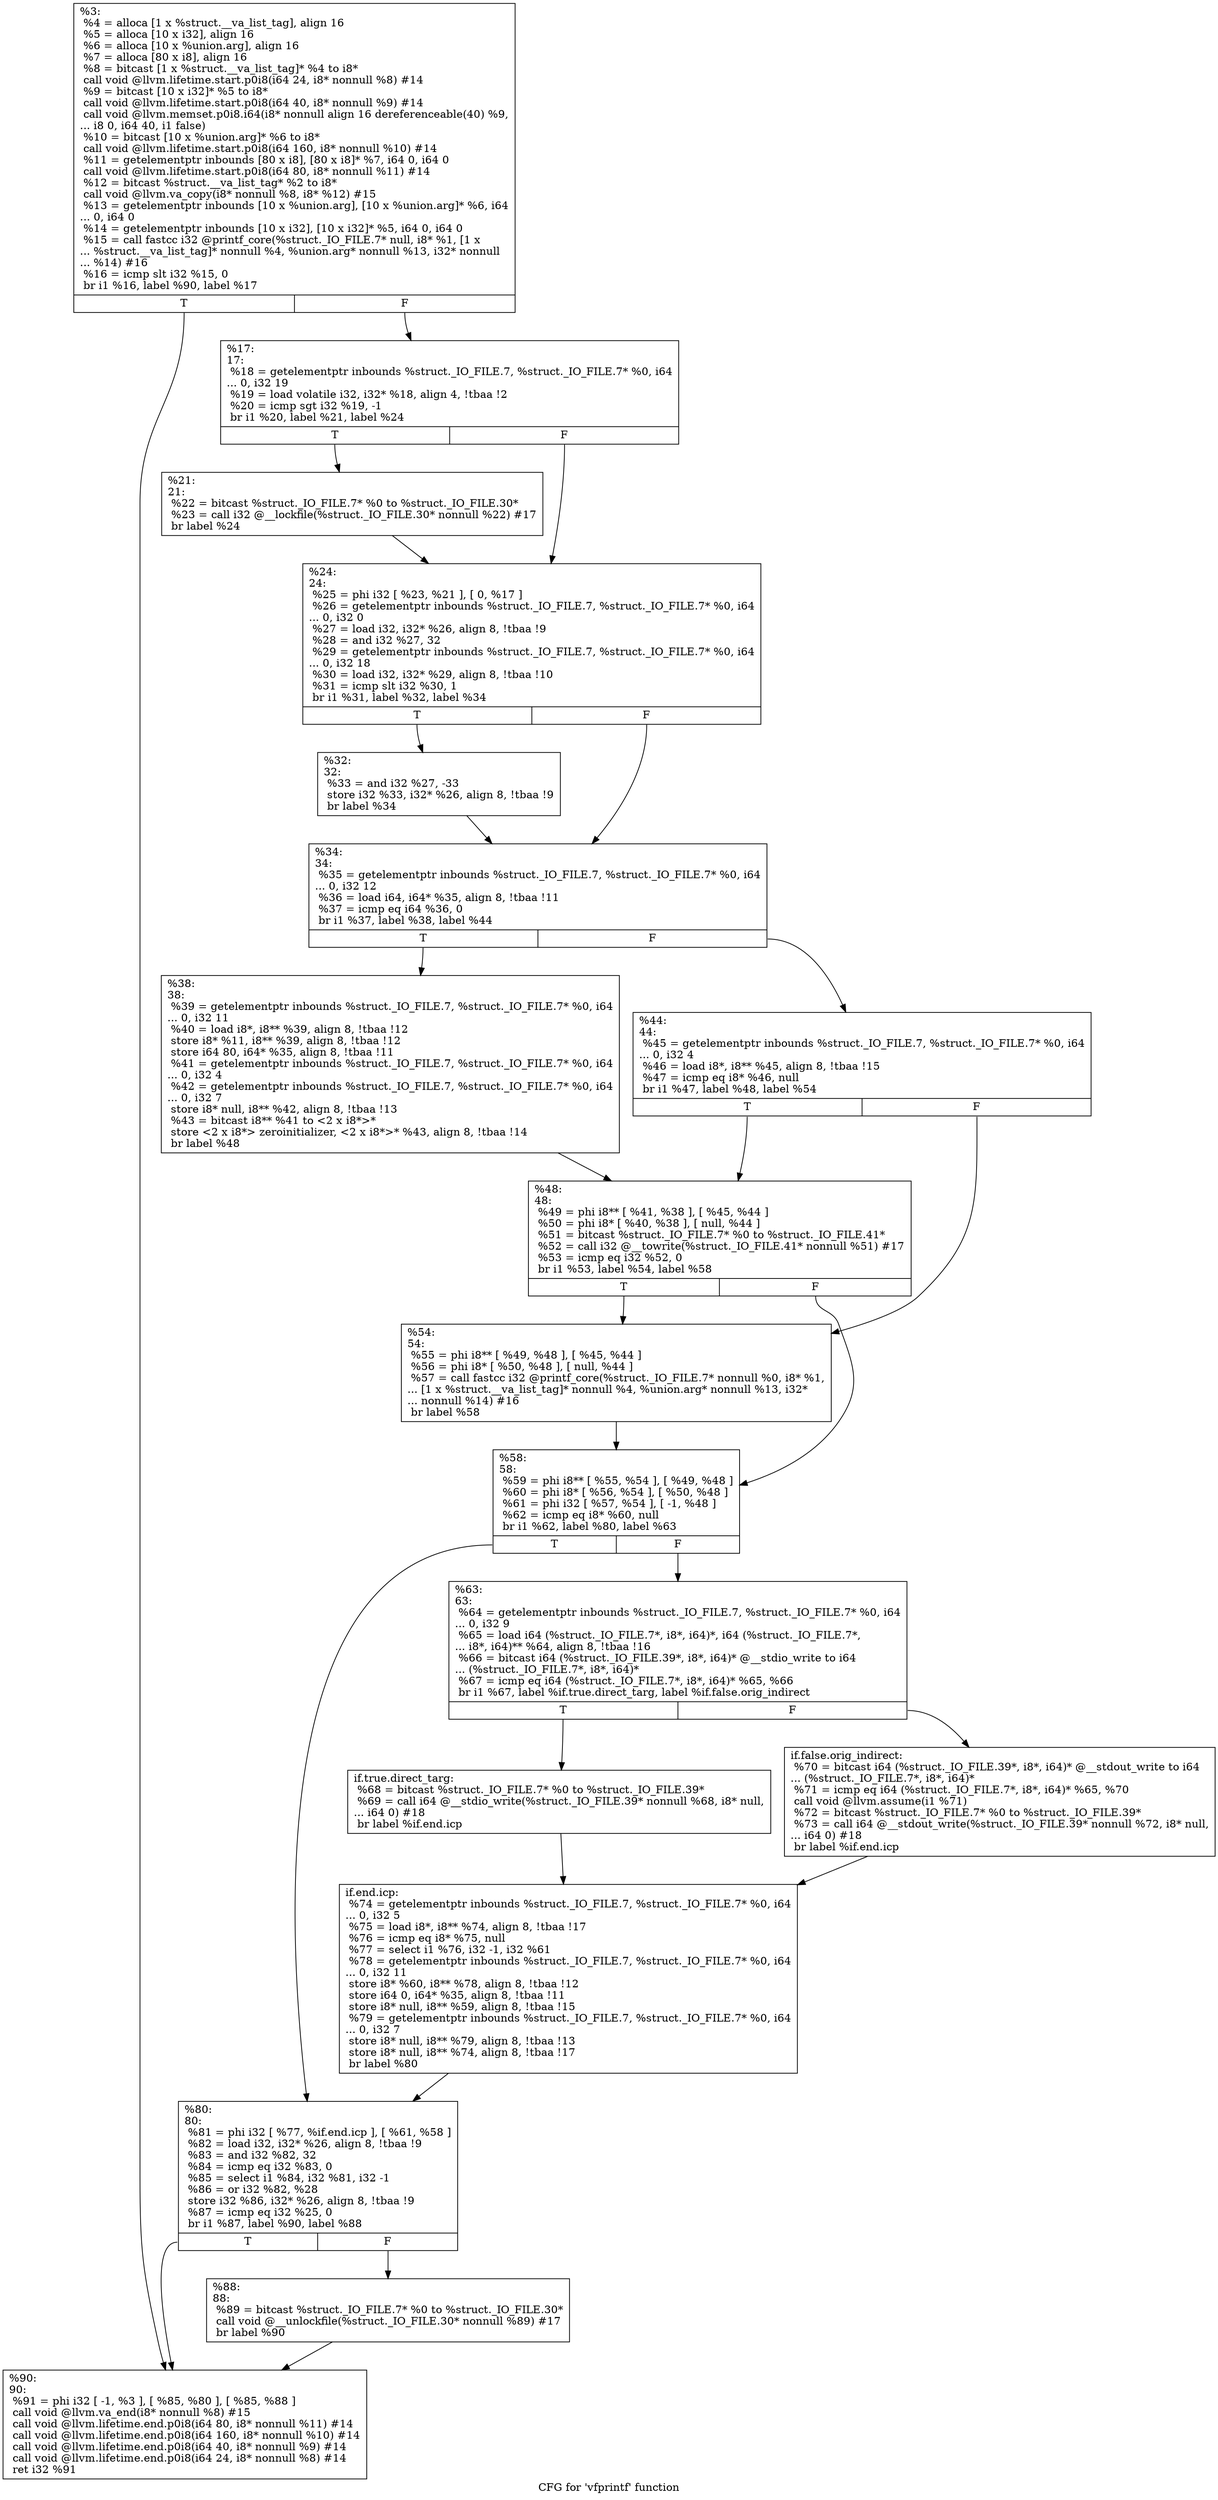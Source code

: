 digraph "CFG for 'vfprintf' function" {
	label="CFG for 'vfprintf' function";

	Node0x163b4c0 [shape=record,label="{%3:\l  %4 = alloca [1 x %struct.__va_list_tag], align 16\l  %5 = alloca [10 x i32], align 16\l  %6 = alloca [10 x %union.arg], align 16\l  %7 = alloca [80 x i8], align 16\l  %8 = bitcast [1 x %struct.__va_list_tag]* %4 to i8*\l  call void @llvm.lifetime.start.p0i8(i64 24, i8* nonnull %8) #14\l  %9 = bitcast [10 x i32]* %5 to i8*\l  call void @llvm.lifetime.start.p0i8(i64 40, i8* nonnull %9) #14\l  call void @llvm.memset.p0i8.i64(i8* nonnull align 16 dereferenceable(40) %9,\l... i8 0, i64 40, i1 false)\l  %10 = bitcast [10 x %union.arg]* %6 to i8*\l  call void @llvm.lifetime.start.p0i8(i64 160, i8* nonnull %10) #14\l  %11 = getelementptr inbounds [80 x i8], [80 x i8]* %7, i64 0, i64 0\l  call void @llvm.lifetime.start.p0i8(i64 80, i8* nonnull %11) #14\l  %12 = bitcast %struct.__va_list_tag* %2 to i8*\l  call void @llvm.va_copy(i8* nonnull %8, i8* %12) #15\l  %13 = getelementptr inbounds [10 x %union.arg], [10 x %union.arg]* %6, i64\l... 0, i64 0\l  %14 = getelementptr inbounds [10 x i32], [10 x i32]* %5, i64 0, i64 0\l  %15 = call fastcc i32 @printf_core(%struct._IO_FILE.7* null, i8* %1, [1 x\l... %struct.__va_list_tag]* nonnull %4, %union.arg* nonnull %13, i32* nonnull\l... %14) #16\l  %16 = icmp slt i32 %15, 0\l  br i1 %16, label %90, label %17\l|{<s0>T|<s1>F}}"];
	Node0x163b4c0:s0 -> Node0x163ba10;
	Node0x163b4c0:s1 -> Node0x163b510;
	Node0x163b510 [shape=record,label="{%17:\l17:                                               \l  %18 = getelementptr inbounds %struct._IO_FILE.7, %struct._IO_FILE.7* %0, i64\l... 0, i32 19\l  %19 = load volatile i32, i32* %18, align 4, !tbaa !2\l  %20 = icmp sgt i32 %19, -1\l  br i1 %20, label %21, label %24\l|{<s0>T|<s1>F}}"];
	Node0x163b510:s0 -> Node0x163b560;
	Node0x163b510:s1 -> Node0x163b5b0;
	Node0x163b560 [shape=record,label="{%21:\l21:                                               \l  %22 = bitcast %struct._IO_FILE.7* %0 to %struct._IO_FILE.30*\l  %23 = call i32 @__lockfile(%struct._IO_FILE.30* nonnull %22) #17\l  br label %24\l}"];
	Node0x163b560 -> Node0x163b5b0;
	Node0x163b5b0 [shape=record,label="{%24:\l24:                                               \l  %25 = phi i32 [ %23, %21 ], [ 0, %17 ]\l  %26 = getelementptr inbounds %struct._IO_FILE.7, %struct._IO_FILE.7* %0, i64\l... 0, i32 0\l  %27 = load i32, i32* %26, align 8, !tbaa !9\l  %28 = and i32 %27, 32\l  %29 = getelementptr inbounds %struct._IO_FILE.7, %struct._IO_FILE.7* %0, i64\l... 0, i32 18\l  %30 = load i32, i32* %29, align 8, !tbaa !10\l  %31 = icmp slt i32 %30, 1\l  br i1 %31, label %32, label %34\l|{<s0>T|<s1>F}}"];
	Node0x163b5b0:s0 -> Node0x163b600;
	Node0x163b5b0:s1 -> Node0x163b650;
	Node0x163b600 [shape=record,label="{%32:\l32:                                               \l  %33 = and i32 %27, -33\l  store i32 %33, i32* %26, align 8, !tbaa !9\l  br label %34\l}"];
	Node0x163b600 -> Node0x163b650;
	Node0x163b650 [shape=record,label="{%34:\l34:                                               \l  %35 = getelementptr inbounds %struct._IO_FILE.7, %struct._IO_FILE.7* %0, i64\l... 0, i32 12\l  %36 = load i64, i64* %35, align 8, !tbaa !11\l  %37 = icmp eq i64 %36, 0\l  br i1 %37, label %38, label %44\l|{<s0>T|<s1>F}}"];
	Node0x163b650:s0 -> Node0x163b6a0;
	Node0x163b650:s1 -> Node0x163b6f0;
	Node0x163b6a0 [shape=record,label="{%38:\l38:                                               \l  %39 = getelementptr inbounds %struct._IO_FILE.7, %struct._IO_FILE.7* %0, i64\l... 0, i32 11\l  %40 = load i8*, i8** %39, align 8, !tbaa !12\l  store i8* %11, i8** %39, align 8, !tbaa !12\l  store i64 80, i64* %35, align 8, !tbaa !11\l  %41 = getelementptr inbounds %struct._IO_FILE.7, %struct._IO_FILE.7* %0, i64\l... 0, i32 4\l  %42 = getelementptr inbounds %struct._IO_FILE.7, %struct._IO_FILE.7* %0, i64\l... 0, i32 7\l  store i8* null, i8** %42, align 8, !tbaa !13\l  %43 = bitcast i8** %41 to \<2 x i8*\>*\l  store \<2 x i8*\> zeroinitializer, \<2 x i8*\>* %43, align 8, !tbaa !14\l  br label %48\l}"];
	Node0x163b6a0 -> Node0x163b740;
	Node0x163b6f0 [shape=record,label="{%44:\l44:                                               \l  %45 = getelementptr inbounds %struct._IO_FILE.7, %struct._IO_FILE.7* %0, i64\l... 0, i32 4\l  %46 = load i8*, i8** %45, align 8, !tbaa !15\l  %47 = icmp eq i8* %46, null\l  br i1 %47, label %48, label %54\l|{<s0>T|<s1>F}}"];
	Node0x163b6f0:s0 -> Node0x163b740;
	Node0x163b6f0:s1 -> Node0x163b790;
	Node0x163b740 [shape=record,label="{%48:\l48:                                               \l  %49 = phi i8** [ %41, %38 ], [ %45, %44 ]\l  %50 = phi i8* [ %40, %38 ], [ null, %44 ]\l  %51 = bitcast %struct._IO_FILE.7* %0 to %struct._IO_FILE.41*\l  %52 = call i32 @__towrite(%struct._IO_FILE.41* nonnull %51) #17\l  %53 = icmp eq i32 %52, 0\l  br i1 %53, label %54, label %58\l|{<s0>T|<s1>F}}"];
	Node0x163b740:s0 -> Node0x163b790;
	Node0x163b740:s1 -> Node0x163b7e0;
	Node0x163b790 [shape=record,label="{%54:\l54:                                               \l  %55 = phi i8** [ %49, %48 ], [ %45, %44 ]\l  %56 = phi i8* [ %50, %48 ], [ null, %44 ]\l  %57 = call fastcc i32 @printf_core(%struct._IO_FILE.7* nonnull %0, i8* %1,\l... [1 x %struct.__va_list_tag]* nonnull %4, %union.arg* nonnull %13, i32*\l... nonnull %14) #16\l  br label %58\l}"];
	Node0x163b790 -> Node0x163b7e0;
	Node0x163b7e0 [shape=record,label="{%58:\l58:                                               \l  %59 = phi i8** [ %55, %54 ], [ %49, %48 ]\l  %60 = phi i8* [ %56, %54 ], [ %50, %48 ]\l  %61 = phi i32 [ %57, %54 ], [ -1, %48 ]\l  %62 = icmp eq i8* %60, null\l  br i1 %62, label %80, label %63\l|{<s0>T|<s1>F}}"];
	Node0x163b7e0:s0 -> Node0x163b970;
	Node0x163b7e0:s1 -> Node0x163b830;
	Node0x163b830 [shape=record,label="{%63:\l63:                                               \l  %64 = getelementptr inbounds %struct._IO_FILE.7, %struct._IO_FILE.7* %0, i64\l... 0, i32 9\l  %65 = load i64 (%struct._IO_FILE.7*, i8*, i64)*, i64 (%struct._IO_FILE.7*,\l... i8*, i64)** %64, align 8, !tbaa !16\l  %66 = bitcast i64 (%struct._IO_FILE.39*, i8*, i64)* @__stdio_write to i64\l... (%struct._IO_FILE.7*, i8*, i64)*\l  %67 = icmp eq i64 (%struct._IO_FILE.7*, i8*, i64)* %65, %66\l  br i1 %67, label %if.true.direct_targ, label %if.false.orig_indirect\l|{<s0>T|<s1>F}}"];
	Node0x163b830:s0 -> Node0x163b880;
	Node0x163b830:s1 -> Node0x163b8d0;
	Node0x163b880 [shape=record,label="{if.true.direct_targ:                              \l  %68 = bitcast %struct._IO_FILE.7* %0 to %struct._IO_FILE.39*\l  %69 = call i64 @__stdio_write(%struct._IO_FILE.39* nonnull %68, i8* null,\l... i64 0) #18\l  br label %if.end.icp\l}"];
	Node0x163b880 -> Node0x163b920;
	Node0x163b8d0 [shape=record,label="{if.false.orig_indirect:                           \l  %70 = bitcast i64 (%struct._IO_FILE.39*, i8*, i64)* @__stdout_write to i64\l... (%struct._IO_FILE.7*, i8*, i64)*\l  %71 = icmp eq i64 (%struct._IO_FILE.7*, i8*, i64)* %65, %70\l  call void @llvm.assume(i1 %71)\l  %72 = bitcast %struct._IO_FILE.7* %0 to %struct._IO_FILE.39*\l  %73 = call i64 @__stdout_write(%struct._IO_FILE.39* nonnull %72, i8* null,\l... i64 0) #18\l  br label %if.end.icp\l}"];
	Node0x163b8d0 -> Node0x163b920;
	Node0x163b920 [shape=record,label="{if.end.icp:                                       \l  %74 = getelementptr inbounds %struct._IO_FILE.7, %struct._IO_FILE.7* %0, i64\l... 0, i32 5\l  %75 = load i8*, i8** %74, align 8, !tbaa !17\l  %76 = icmp eq i8* %75, null\l  %77 = select i1 %76, i32 -1, i32 %61\l  %78 = getelementptr inbounds %struct._IO_FILE.7, %struct._IO_FILE.7* %0, i64\l... 0, i32 11\l  store i8* %60, i8** %78, align 8, !tbaa !12\l  store i64 0, i64* %35, align 8, !tbaa !11\l  store i8* null, i8** %59, align 8, !tbaa !15\l  %79 = getelementptr inbounds %struct._IO_FILE.7, %struct._IO_FILE.7* %0, i64\l... 0, i32 7\l  store i8* null, i8** %79, align 8, !tbaa !13\l  store i8* null, i8** %74, align 8, !tbaa !17\l  br label %80\l}"];
	Node0x163b920 -> Node0x163b970;
	Node0x163b970 [shape=record,label="{%80:\l80:                                               \l  %81 = phi i32 [ %77, %if.end.icp ], [ %61, %58 ]\l  %82 = load i32, i32* %26, align 8, !tbaa !9\l  %83 = and i32 %82, 32\l  %84 = icmp eq i32 %83, 0\l  %85 = select i1 %84, i32 %81, i32 -1\l  %86 = or i32 %82, %28\l  store i32 %86, i32* %26, align 8, !tbaa !9\l  %87 = icmp eq i32 %25, 0\l  br i1 %87, label %90, label %88\l|{<s0>T|<s1>F}}"];
	Node0x163b970:s0 -> Node0x163ba10;
	Node0x163b970:s1 -> Node0x163b9c0;
	Node0x163b9c0 [shape=record,label="{%88:\l88:                                               \l  %89 = bitcast %struct._IO_FILE.7* %0 to %struct._IO_FILE.30*\l  call void @__unlockfile(%struct._IO_FILE.30* nonnull %89) #17\l  br label %90\l}"];
	Node0x163b9c0 -> Node0x163ba10;
	Node0x163ba10 [shape=record,label="{%90:\l90:                                               \l  %91 = phi i32 [ -1, %3 ], [ %85, %80 ], [ %85, %88 ]\l  call void @llvm.va_end(i8* nonnull %8) #15\l  call void @llvm.lifetime.end.p0i8(i64 80, i8* nonnull %11) #14\l  call void @llvm.lifetime.end.p0i8(i64 160, i8* nonnull %10) #14\l  call void @llvm.lifetime.end.p0i8(i64 40, i8* nonnull %9) #14\l  call void @llvm.lifetime.end.p0i8(i64 24, i8* nonnull %8) #14\l  ret i32 %91\l}"];
}
